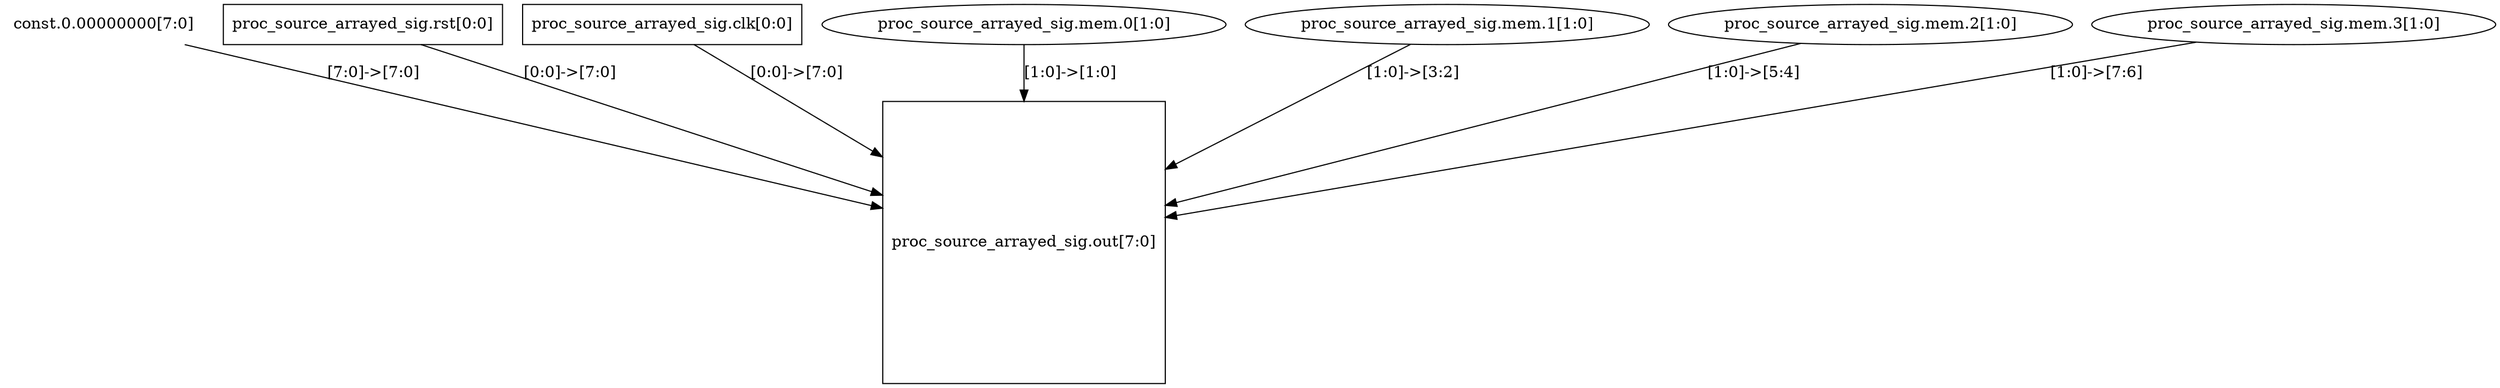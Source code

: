 digraph G {
	"const.0.00000000" [shape=none, label="const.0.00000000[7:0]"];
	"const.0.00000000" -> "proc_source_arrayed_sig.out"[label="[7:0]->[7:0]"];
	"proc_source_arrayed_sig.rst" -> "proc_source_arrayed_sig.out"[label="[0:0]->[7:0]"];
	"proc_source_arrayed_sig.clk" -> "proc_source_arrayed_sig.out"[label="[0:0]->[7:0]"];
	"proc_source_arrayed_sig.mem.0" -> "proc_source_arrayed_sig.out"[label="[1:0]->[1:0]"];
	"proc_source_arrayed_sig.mem.1" -> "proc_source_arrayed_sig.out"[label="[1:0]->[3:2]"];
	"proc_source_arrayed_sig.mem.2" -> "proc_source_arrayed_sig.out"[label="[1:0]->[5:4]"];
	"proc_source_arrayed_sig.mem.3" -> "proc_source_arrayed_sig.out"[label="[1:0]->[7:6]"];
	"proc_source_arrayed_sig.clk" [shape=rectangle, label="proc_source_arrayed_sig.clk[0:0]"];
	"proc_source_arrayed_sig.mem.0" [shape=ellipse, label="proc_source_arrayed_sig.mem.0[1:0]"];
	"proc_source_arrayed_sig.mem.1" [shape=ellipse, label="proc_source_arrayed_sig.mem.1[1:0]"];
	"proc_source_arrayed_sig.mem.2" [shape=ellipse, label="proc_source_arrayed_sig.mem.2[1:0]"];
	"proc_source_arrayed_sig.mem.3" [shape=ellipse, label="proc_source_arrayed_sig.mem.3[1:0]"];
	"proc_source_arrayed_sig.out" [shape=square, label="proc_source_arrayed_sig.out[7:0]"];
	"proc_source_arrayed_sig.rst" [shape=rectangle, label="proc_source_arrayed_sig.rst[0:0]"];
}
